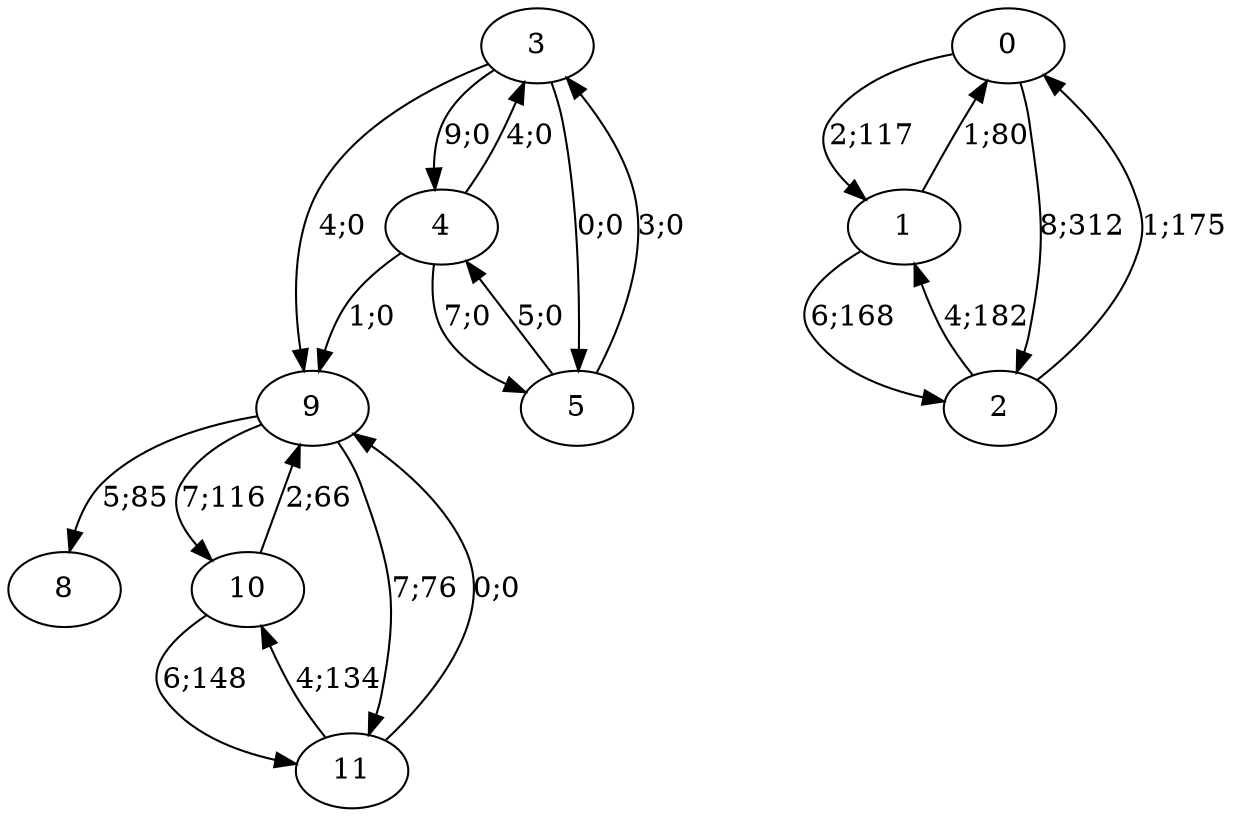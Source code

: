 digraph graph2749 {




















9 -> 8 [color=black,label="5;85"]
9 -> 10 [color=black,label="7;116"]
9 -> 11 [color=black,label="7;76"]


10 -> 9 [color=black,label="2;66"]
10 -> 11 [color=black,label="6;148"]


11 -> 9 [color=black,label="0;0"]
11 -> 10 [color=black,label="4;134"]








3 -> 9 [color=black,label="4;0"]
3 -> 4 [color=black,label="9;0"]
3 -> 5 [color=black,label="0;0"]


4 -> 9 [color=black,label="1;0"]
4 -> 3 [color=black,label="4;0"]
4 -> 5 [color=black,label="7;0"]


5 -> 3 [color=black,label="3;0"]
5 -> 4 [color=black,label="5;0"]














0 -> 1 [color=black,label="2;117"]
0 -> 2 [color=black,label="8;312"]


1 -> 0 [color=black,label="1;80"]
1 -> 2 [color=black,label="6;168"]


2 -> 0 [color=black,label="1;175"]
2 -> 1 [color=black,label="4;182"]



















}